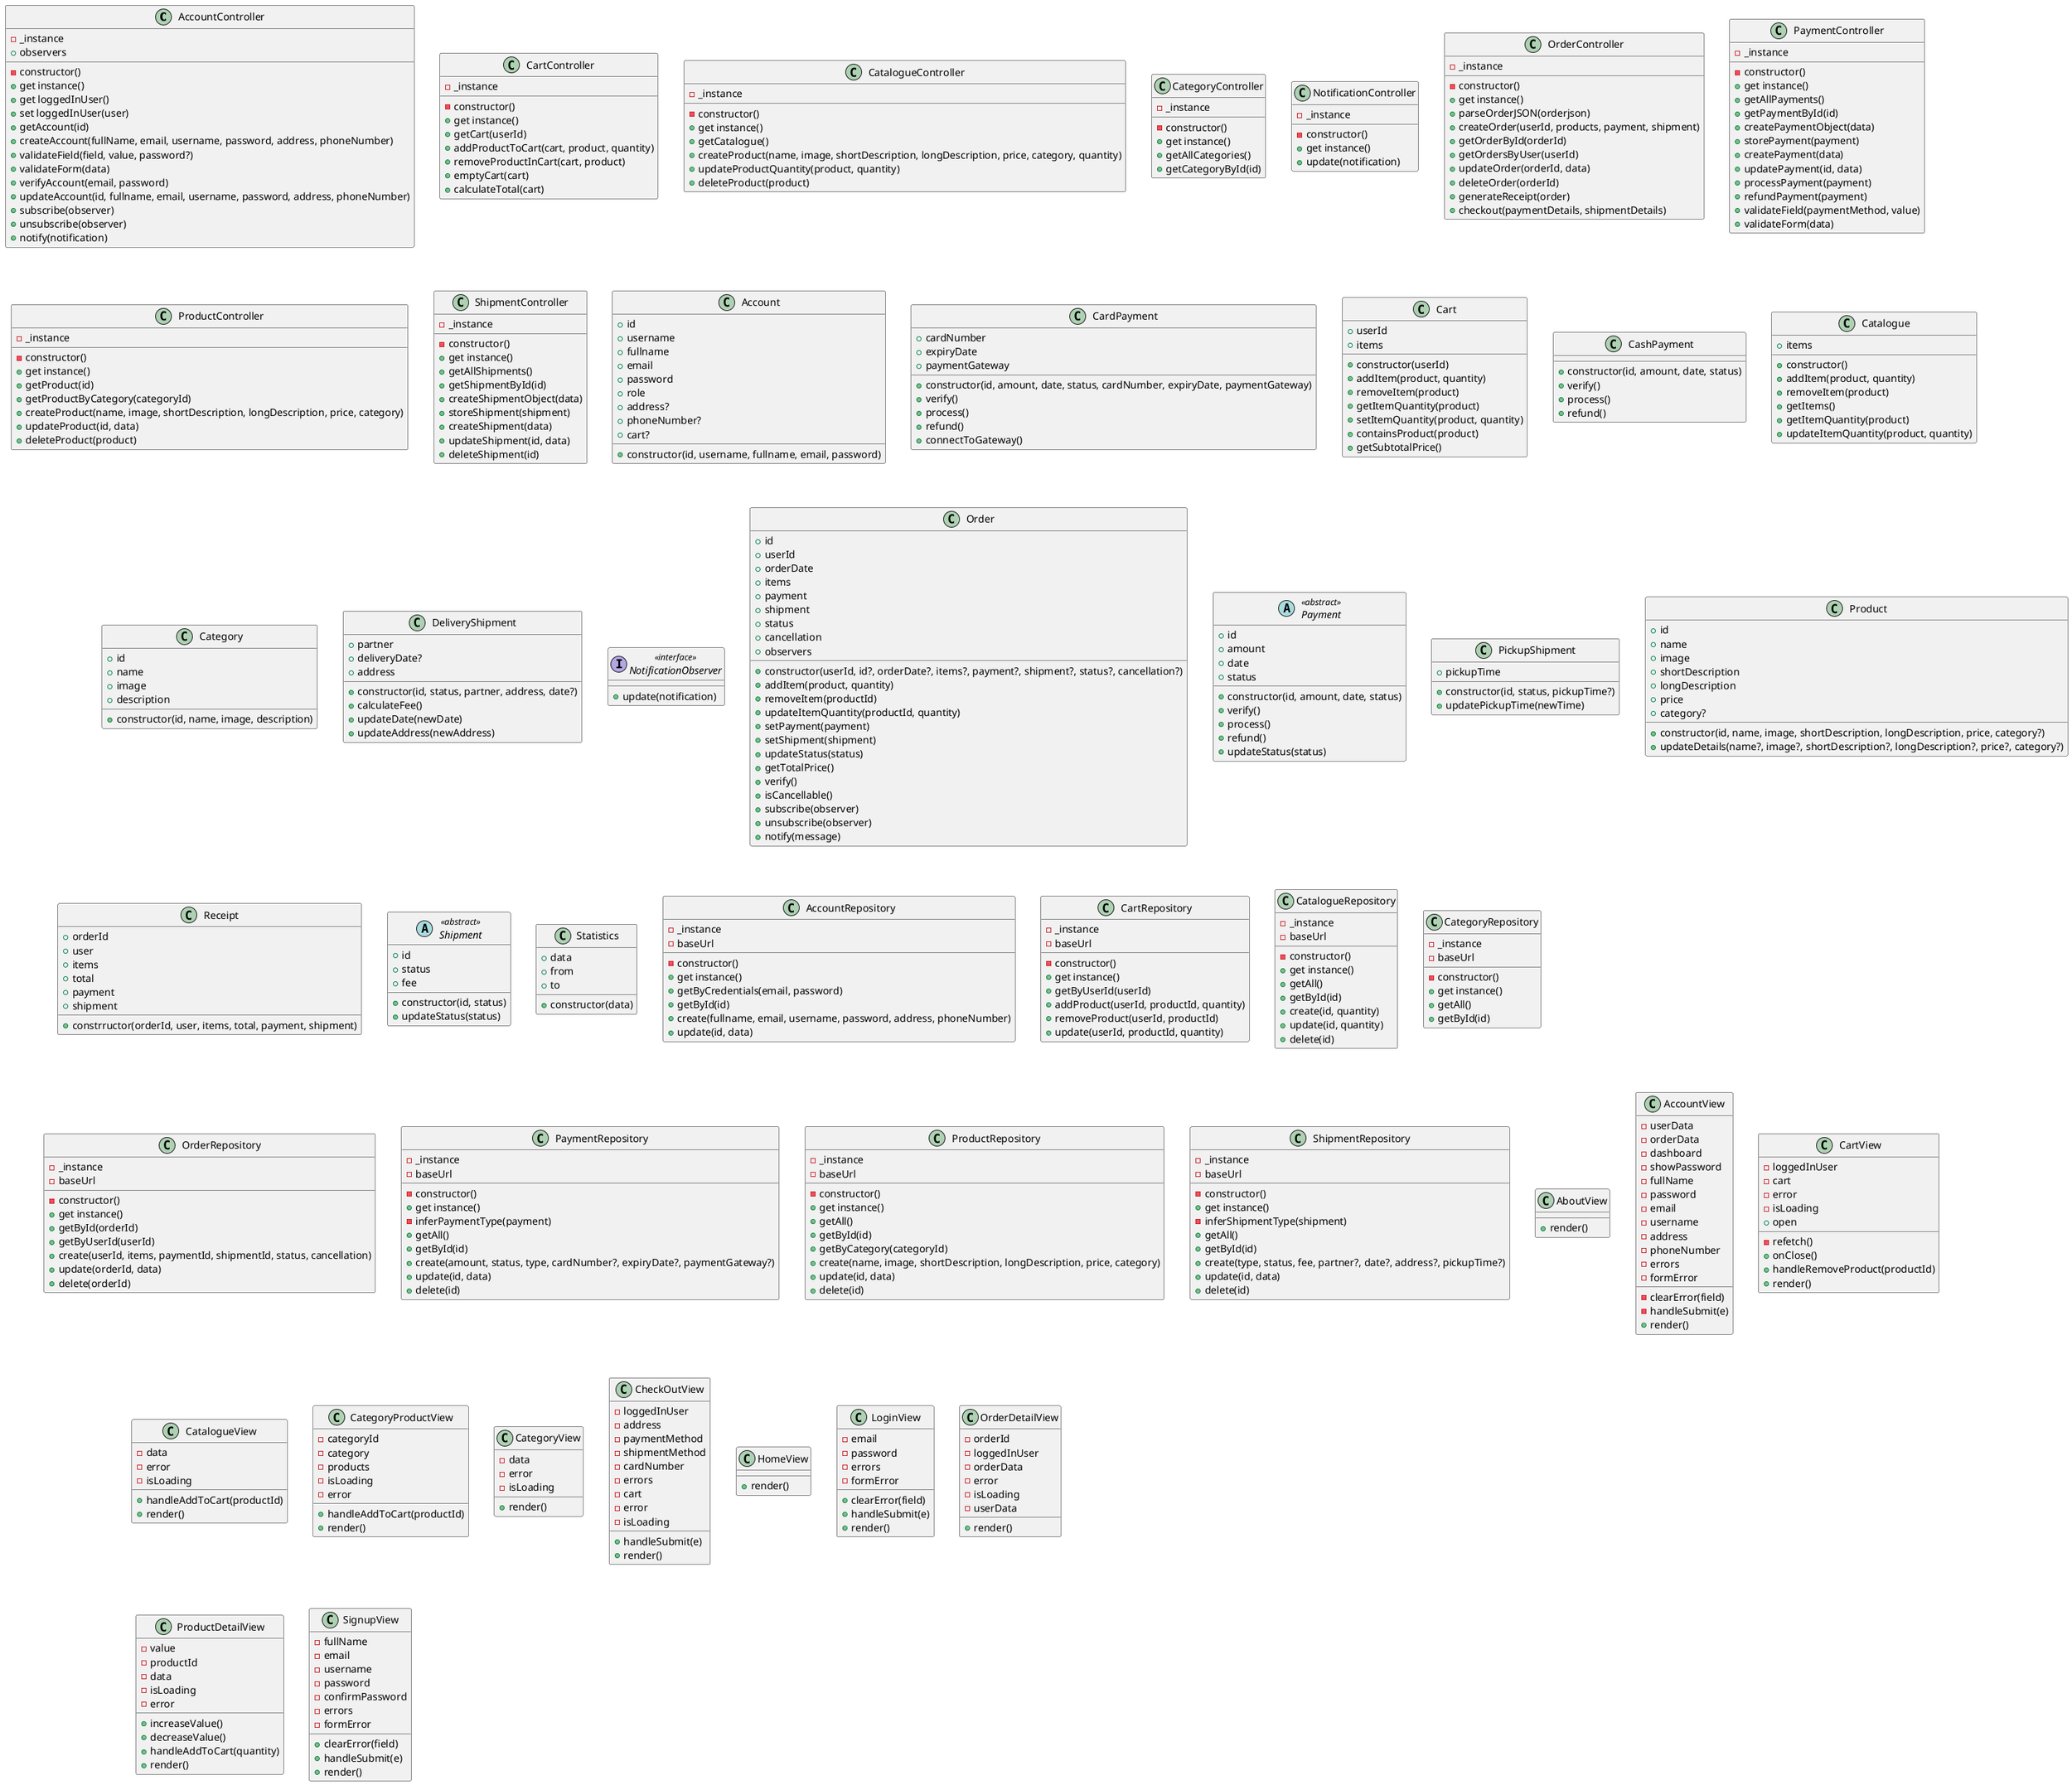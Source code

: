 @startuml class-diagram

class AccountController {
- _instance
+ observers
- constructor()
+ get instance()
+ get loggedInUser()
+ set loggedInUser(user)
+ getAccount(id)
+ createAccount(fullName, email, username, password, address, phoneNumber)
+ validateField(field, value, password?)
+ validateForm(data)
+ verifyAccount(email, password)
+ updateAccount(id, fullname, email, username, password, address, phoneNumber)
+ subscribe(observer)
+ unsubscribe(observer)
+ notify(notification)
}

class CartController {
- _instance
- constructor()
+ get instance()
+ getCart(userId)
+ addProductToCart(cart, product, quantity)
+ removeProductInCart(cart, product)
+ emptyCart(cart)
+ calculateTotal(cart)
}

class CatalogueController {
- _instance
- constructor()
+ get instance()
+ getCatalogue()
+ createProduct(name, image, shortDescription, longDescription, price, category, quantity)
+ updateProductQuantity(product, quantity)
+ deleteProduct(product)
}

class CategoryController {
- _instance
- constructor()
+ get instance()
+ getAllCategories()
+ getCategoryById(id)
}

class NotificationController {
- _instance
- constructor()
+ get instance()
+ update(notification)
}

class OrderController {
- _instance
- constructor()
+ get instance()
+ parseOrderJSON(orderjson)
+ createOrder(userId, products, payment, shipment)
+ getOrderById(orderId)
+ getOrdersByUser(userId)
+ updateOrder(orderId, data)
+ deleteOrder(orderId)
+ generateReceipt(order)
+ checkout(paymentDetails, shipmentDetails)
}

class PaymentController {
- _instance
- constructor()
+ get instance()
+ getAllPayments()
+ getPaymentById(id)
+ createPaymentObject(data)
+ storePayment(payment)
+ createPayment(data)
+ updatePayment(id, data)
+ processPayment(payment)
+ refundPayment(payment)
+ validateField(paymentMethod, value)
+ validateForm(data)
}

class ProductController {
- _instance
- constructor()
+ get instance()
+ getProduct(id)
+ getProductByCategory(categoryId)
+ createProduct(name, image, shortDescription, longDescription, price, category)
+ updateProduct(id, data)
+ deleteProduct(product)
}

class ShipmentController {
- _instance
- constructor()
+ get instance()
+ getAllShipments()
+ getShipmentById(id)
+ createShipmentObject(data)
+ storeShipment(shipment)
+ createShipment(data)
+ updateShipment(id, data)
+ deleteShipment(id)
}

class Account {
+ id
+ username
+ fullname
+ email
+ password
+ role
+ address?
+ phoneNumber?
+ cart?
+ constructor(id, username, fullname, email, password)
}

class CardPayment {
+ cardNumber
+ expiryDate
+ paymentGateway
+ constructor(id, amount, date, status, cardNumber, expiryDate, paymentGateway)
+ verify()
+ process()
+ refund()
+ connectToGateway()
}

class Cart {
+ userId
+ items
+ constructor(userId)
+ addItem(product, quantity)
+ removeItem(product)
+ getItemQuantity(product)
+ setItemQuantity(product, quantity)
+ containsProduct(product)
+ getSubtotalPrice()
}

class CashPayment {
+ constructor(id, amount, date, status)
+ verify()
+ process()
+ refund()
}

class Catalogue {
+ items
+ constructor()
+ addItem(product, quantity)
+ removeItem(product)
+ getItems()
+ getItemQuantity(product)
+ updateItemQuantity(product, quantity)
}

class Category {
+ id
+ name
+ image
+ description
+ constructor(id, name, image, description)
}

class DeliveryShipment {
+ partner
+ deliveryDate?
+ address
+ constructor(id, status, partner, address, date?)
+ calculateFee()
+ updateDate(newDate)
+ updateAddress(newAddress)
}

interface NotificationObserver <<interface>> {
+ update(notification)
}

class Order {
+ id
+ userId
+ orderDate
+ items
+ payment
+ shipment
+ status
+ cancellation
+ observers
+ constructor(userId, id?, orderDate?, items?, payment?, shipment?, status?, cancellation?)
+ addItem(product, quantity)
+ removeItem(productId)
+ updateItemQuantity(productId, quantity)
+ setPayment(payment)
+ setShipment(shipment)
+ updateStatus(status)
+ getTotalPrice()
+ verify()
+ isCancellable()
+ subscribe(observer)
+ unsubscribe(observer)
+ notify(message)
}

abstract class Payment <<abstract>> {
+ id
+ amount
+ date
+ status
+ constructor(id, amount, date, status)
+ verify()
+ process()
+ refund()
+ updateStatus(status)
}

class PickupShipment {
+ pickupTime
+ constructor(id, status, pickupTime?)
+ updatePickupTime(newTime)
}

class Product {
+ id
+ name
+ image
+ shortDescription
+ longDescription
+ price
+ category?
+ constructor(id, name, image, shortDescription, longDescription, price, category?)
+ updateDetails(name?, image?, shortDescription?, longDescription?, price?, category?)
}

class Receipt {
+ orderId
+ user
+ items
+ total
+ payment
+ shipment
+ constrructor(orderId, user, items, total, payment, shipment)
}

abstract class Shipment <<abstract>> {
+ id
+ status
+ fee
+ constructor(id, status)
+ updateStatus(status)
}

class Statistics {
+ data
+ from
+ to
+ constructor(data)
}

class AccountRepository {
- _instance
- baseUrl
- constructor()
+ get instance()
+ getByCredentials(email, password)
+ getById(id)
+ create(fullname, email, username, password, address, phoneNumber)
+ update(id, data)
}

class CartRepository {
- _instance
- baseUrl
- constructor()
+ get instance()
+ getByUserId(userId)
+ addProduct(userId, productId, quantity)
+ removeProduct(userId, productId)
+ update(userId, productId, quantity)
}

class CatalogueRepository {
- _instance
- baseUrl
- constructor()
+ get instance()
+ getAll()
+ getById(id)
+ create(id, quantity)
+ update(id, quantity)
+ delete(id)
}

class CategoryRepository {
- _instance
- baseUrl
- constructor()
+ get instance()
+ getAll()
+ getById(id)
}

class OrderRepository {
- _instance
- baseUrl
- constructor()
+ get instance()
+ getById(orderId)
+ getByUserId(userId)
+ create(userId, items, paymentId, shipmentId, status, cancellation)
+ update(orderId, data)
+ delete(orderId)
}

class PaymentRepository {
- _instance
- baseUrl
- constructor()
+ get instance()
- inferPaymentType(payment)
+ getAll()
+ getById(id)
+ create(amount, status, type, cardNumber?, expiryDate?, paymentGateway?)
+ update(id, data)
+ delete(id)
}

class ProductRepository {
- _instance
- baseUrl
- constructor()
+ get instance()
+ getAll()
+ getById(id)
+ getByCategory(categoryId)
+ create(name, image, shortDescription, longDescription, price, category)
+ update(id, data)
+ delete(id)
}

class ShipmentRepository {
- _instance
- baseUrl
- constructor()
+ get instance()
- inferShipmentType(shipment)
+ getAll()
+ getById(id)
+ create(type, status, fee, partner?, date?, address?, pickupTime?)
+ update(id, data)
+ delete(id)
}

class AboutView {
+ render()
}

class AccountView {
- userData
- orderData
- dashboard
- showPassword
- fullName
- password
- email
- username
- address
- phoneNumber
- errors
- formError
- clearError(field)
- handleSubmit(e)
+ render()
}

class CartView {
- loggedInUser
- cart
- error
- isLoading
- refetch()
+ open
+ onClose()
+ handleRemoveProduct(productId)
+ render()
}

class CatalogueView {
- data
- error
- isLoading
+ handleAddToCart(productId)
+ render()
}

class CategoryProductView {
- categoryId
- category
- products
- isLoading
- error
+ handleAddToCart(productId)
+ render()
}

class CategoryView {
- data
- error
- isLoading
+ render()
}

class CheckOutView {
- loggedInUser
- address
- paymentMethod
- shipmentMethod
- cardNumber
- errors
- cart
- error
- isLoading
+ handleSubmit(e)
+ render()
}

class HomeView {
+ render()
}

class LoginView {
- email
- password
- errors
- formError
+ clearError(field)
+ handleSubmit(e)
+ render()
}

class OrderDetailView {
- orderId
- loggedInUser
- orderData
- error
- isLoading
- userData
+ render()
}

class ProductDetailView {
- value
- productId
- data
- isLoading
- error
+ increaseValue()
+ decreaseValue()
+ handleAddToCart(quantity)
+ render()
}

class SignupView {
- fullName
- email
- username
- password
- confirmPassword
- errors
- formError
+ clearError(field)
+ handleSubmit(e)
+ render()
}

@enduml